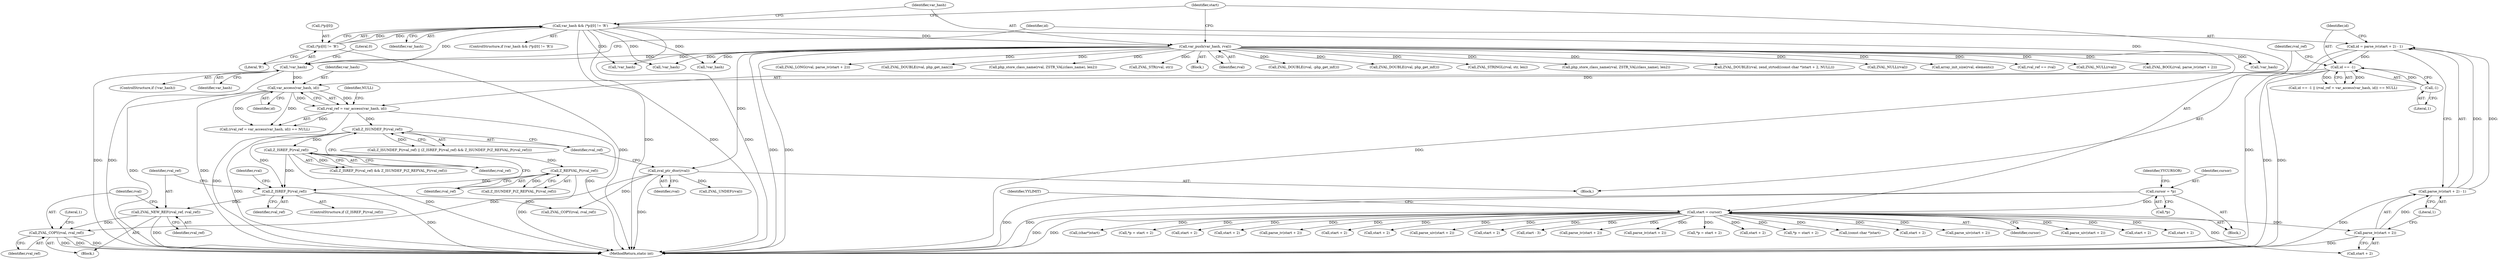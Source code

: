 digraph "0_php-src_1a23ebc1fff59bf480ca92963b36eba5c1b904c4@pointer" {
"1002464" [label="(Call,ZVAL_COPY(rval, rval_ref))"];
"1002435" [label="(Call,zval_ptr_dtor(rval))"];
"1000141" [label="(Call,var_push(var_hash, rval))"];
"1000132" [label="(Call,var_hash && (*p)[0] != 'R')"];
"1000134" [label="(Call,(*p)[0] != 'R')"];
"1002461" [label="(Call,ZVAL_NEW_REF(rval_ref, rval_ref))"];
"1002453" [label="(Call,Z_ISREF_P(rval_ref))"];
"1002442" [label="(Call,Z_ISREF_P(rval_ref))"];
"1002439" [label="(Call,Z_ISUNDEF_P(rval_ref))"];
"1002426" [label="(Call,rval_ref = var_access(var_hash, id))"];
"1002428" [label="(Call,var_access(var_hash, id))"];
"1002407" [label="(Call,!var_hash)"];
"1002421" [label="(Call,id == -1)"];
"1002411" [label="(Call,id = parse_iv(start + 2) - 1)"];
"1002413" [label="(Call,parse_iv(start + 2) - 1)"];
"1002414" [label="(Call,parse_iv(start + 2))"];
"1000144" [label="(Call,start = cursor)"];
"1000120" [label="(Call,cursor = *p)"];
"1002423" [label="(Call,-1)"];
"1002445" [label="(Call,Z_REFVAL_P(rval_ref))"];
"1000146" [label="(Identifier,cursor)"];
"1001168" [label="(Call,parse_uiv(start + 2))"];
"1000145" [label="(Identifier,start)"];
"1002158" [label="(Call,ZVAL_BOOL(rval, parse_iv(start + 2)))"];
"1002265" [label="(Call,!var_hash)"];
"1002430" [label="(Identifier,id)"];
"1002117" [label="(Call,ZVAL_LONG(rval, parse_iv(start + 2)))"];
"1002415" [label="(Call,start + 2)"];
"1002161" [label="(Call,start + 2)"];
"1002453" [label="(Call,Z_ISREF_P(rval_ref))"];
"1002465" [label="(Identifier,rval)"];
"1002460" [label="(Block,)"];
"1000134" [label="(Call,(*p)[0] != 'R')"];
"1001910" [label="(Call,ZVAL_DOUBLE(rval, php_get_nan()))"];
"1000820" [label="(Call,php_store_class_name(rval, ZSTR_VAL(class_name), len2))"];
"1001242" [label="(Call,ZVAL_STR(rval, str))"];
"1002407" [label="(Call,!var_hash)"];
"1000120" [label="(Call,cursor = *p)"];
"1002429" [label="(Identifier,var_hash)"];
"1000133" [label="(Identifier,var_hash)"];
"1000139" [label="(Literal,'R')"];
"1000121" [label="(Identifier,cursor)"];
"1000493" [label="(Call,start + 2)"];
"1002471" [label="(MethodReturn,static int)"];
"1002435" [label="(Call,zval_ptr_dtor(rval))"];
"1001903" [label="(Call,(char*)start)"];
"1001347" [label="(Call,*p = start + 2)"];
"1002461" [label="(Call,ZVAL_NEW_REF(rval_ref, rval_ref))"];
"1002438" [label="(Call,Z_ISUNDEF_P(rval_ref) || (Z_ISREF_P(rval_ref) && Z_ISUNDEF_P(Z_REFVAL_P(rval_ref))))"];
"1002426" [label="(Call,rval_ref = var_access(var_hash, id))"];
"1002462" [label="(Identifier,rval_ref)"];
"1002418" [label="(Literal,1)"];
"1002424" [label="(Literal,1)"];
"1002413" [label="(Call,parse_iv(start + 2) - 1)"];
"1002466" [label="(Identifier,rval_ref)"];
"1001043" [label="(Call,!var_hash)"];
"1002273" [label="(Call,start + 2)"];
"1002441" [label="(Call,Z_ISREF_P(rval_ref) && Z_ISUNDEF_P(Z_REFVAL_P(rval_ref)))"];
"1002427" [label="(Identifier,rval_ref)"];
"1002406" [label="(ControlStructure,if (!var_hash))"];
"1002400" [label="(Block,)"];
"1000153" [label="(Identifier,YYLIMIT)"];
"1001185" [label="(Call,start + 2)"];
"1002436" [label="(Identifier,rval)"];
"1001034" [label="(Call,parse_iv(start + 2))"];
"1002446" [label="(Identifier,rval_ref)"];
"1000926" [label="(Call,!var_hash)"];
"1001334" [label="(Call,start + 2)"];
"1000131" [label="(ControlStructure,if (var_hash && (*p)[0] != 'R'))"];
"1002411" [label="(Call,id = parse_iv(start + 2) - 1)"];
"1000140" [label="(Block,)"];
"1001169" [label="(Call,start + 2)"];
"1002410" [label="(Literal,0)"];
"1002457" [label="(Identifier,rval)"];
"1000492" [label="(Call,parse_uiv(start + 2))"];
"1002454" [label="(Identifier,rval_ref)"];
"1002421" [label="(Call,id == -1)"];
"1000122" [label="(Call,*p)"];
"1000144" [label="(Call,start = cursor)"];
"1000143" [label="(Identifier,rval)"];
"1002440" [label="(Identifier,rval_ref)"];
"1002439" [label="(Call,Z_ISUNDEF_P(rval_ref))"];
"1002463" [label="(Identifier,rval_ref)"];
"1000111" [label="(Block,)"];
"1001940" [label="(Call,ZVAL_DOUBLE(rval, -php_get_inf()))"];
"1002443" [label="(Identifier,rval_ref)"];
"1002442" [label="(Call,Z_ISREF_P(rval_ref))"];
"1000141" [label="(Call,var_push(var_hash, rval))"];
"1002412" [label="(Identifier,id)"];
"1000513" [label="(Call,start + 2)"];
"1002445" [label="(Call,Z_REFVAL_P(rval_ref))"];
"1002048" [label="(Call,start - 3)"];
"1001925" [label="(Call,ZVAL_DOUBLE(rval, php_get_inf()))"];
"1002431" [label="(Identifier,NULL)"];
"1000142" [label="(Identifier,var_hash)"];
"1002452" [label="(ControlStructure,if (Z_ISREF_P(rval_ref)))"];
"1002422" [label="(Identifier,id)"];
"1002160" [label="(Call,parse_iv(start + 2))"];
"1001398" [label="(Call,ZVAL_STRINGL(rval, str, len))"];
"1002464" [label="(Call,ZVAL_COPY(rval, rval_ref))"];
"1000794" [label="(Call,php_store_class_name(rval, ZSTR_VAL(class_name), len2))"];
"1002272" [label="(Call,parse_iv(start + 2))"];
"1000510" [label="(Call,*p = start + 2)"];
"1002414" [label="(Call,parse_iv(start + 2))"];
"1002425" [label="(Call,(rval_ref = var_access(var_hash, id)) == NULL)"];
"1002468" [label="(Literal,1)"];
"1001035" [label="(Call,start + 2)"];
"1001182" [label="(Call,*p = start + 2)"];
"1000126" [label="(Identifier,YYCURSOR)"];
"1001692" [label="(Call,(const char *)start)"];
"1000132" [label="(Call,var_hash && (*p)[0] != 'R')"];
"1002448" [label="(Call,ZVAL_UNDEF(rval))"];
"1000135" [label="(Call,(*p)[0])"];
"1001688" [label="(Call,ZVAL_DOUBLE(rval, zend_strtod((const char *)start + 2, NULL)))"];
"1001946" [label="(Call,ZVAL_NULL(rval))"];
"1002444" [label="(Call,Z_ISUNDEF_P(Z_REFVAL_P(rval_ref)))"];
"1002423" [label="(Call,-1)"];
"1002408" [label="(Identifier,var_hash)"];
"1001058" [label="(Call,array_init_size(rval, elements))"];
"1001350" [label="(Call,start + 2)"];
"1002428" [label="(Call,var_access(var_hash, id))"];
"1002420" [label="(Call,id == -1 || (rval_ref = var_access(var_hash, id)) == NULL)"];
"1000475" [label="(Call,!var_hash)"];
"1001333" [label="(Call,parse_uiv(start + 2))"];
"1002294" [label="(Call,rval_ref == rval)"];
"1002174" [label="(Call,ZVAL_NULL(rval))"];
"1002456" [label="(Call,ZVAL_COPY(rval, rval_ref))"];
"1002464" -> "1002460"  [label="AST: "];
"1002464" -> "1002466"  [label="CFG: "];
"1002465" -> "1002464"  [label="AST: "];
"1002466" -> "1002464"  [label="AST: "];
"1002468" -> "1002464"  [label="CFG: "];
"1002464" -> "1002471"  [label="DDG: "];
"1002464" -> "1002471"  [label="DDG: "];
"1002464" -> "1002471"  [label="DDG: "];
"1002435" -> "1002464"  [label="DDG: "];
"1002461" -> "1002464"  [label="DDG: "];
"1002435" -> "1002400"  [label="AST: "];
"1002435" -> "1002436"  [label="CFG: "];
"1002436" -> "1002435"  [label="AST: "];
"1002440" -> "1002435"  [label="CFG: "];
"1002435" -> "1002471"  [label="DDG: "];
"1000141" -> "1002435"  [label="DDG: "];
"1002435" -> "1002448"  [label="DDG: "];
"1002435" -> "1002456"  [label="DDG: "];
"1000141" -> "1000140"  [label="AST: "];
"1000141" -> "1000143"  [label="CFG: "];
"1000142" -> "1000141"  [label="AST: "];
"1000143" -> "1000141"  [label="AST: "];
"1000145" -> "1000141"  [label="CFG: "];
"1000141" -> "1002471"  [label="DDG: "];
"1000141" -> "1002471"  [label="DDG: "];
"1000141" -> "1002471"  [label="DDG: "];
"1000132" -> "1000141"  [label="DDG: "];
"1000141" -> "1000475"  [label="DDG: "];
"1000141" -> "1000794"  [label="DDG: "];
"1000141" -> "1000820"  [label="DDG: "];
"1000141" -> "1000926"  [label="DDG: "];
"1000141" -> "1001043"  [label="DDG: "];
"1000141" -> "1001058"  [label="DDG: "];
"1000141" -> "1001242"  [label="DDG: "];
"1000141" -> "1001398"  [label="DDG: "];
"1000141" -> "1001688"  [label="DDG: "];
"1000141" -> "1001910"  [label="DDG: "];
"1000141" -> "1001925"  [label="DDG: "];
"1000141" -> "1001940"  [label="DDG: "];
"1000141" -> "1001946"  [label="DDG: "];
"1000141" -> "1002117"  [label="DDG: "];
"1000141" -> "1002158"  [label="DDG: "];
"1000141" -> "1002174"  [label="DDG: "];
"1000141" -> "1002265"  [label="DDG: "];
"1000141" -> "1002294"  [label="DDG: "];
"1000141" -> "1002407"  [label="DDG: "];
"1000132" -> "1000131"  [label="AST: "];
"1000132" -> "1000133"  [label="CFG: "];
"1000132" -> "1000134"  [label="CFG: "];
"1000133" -> "1000132"  [label="AST: "];
"1000134" -> "1000132"  [label="AST: "];
"1000142" -> "1000132"  [label="CFG: "];
"1000145" -> "1000132"  [label="CFG: "];
"1000132" -> "1002471"  [label="DDG: "];
"1000132" -> "1002471"  [label="DDG: "];
"1000132" -> "1002471"  [label="DDG: "];
"1000134" -> "1000132"  [label="DDG: "];
"1000134" -> "1000132"  [label="DDG: "];
"1000132" -> "1000475"  [label="DDG: "];
"1000132" -> "1000926"  [label="DDG: "];
"1000132" -> "1001043"  [label="DDG: "];
"1000132" -> "1002265"  [label="DDG: "];
"1000132" -> "1002407"  [label="DDG: "];
"1000134" -> "1000139"  [label="CFG: "];
"1000135" -> "1000134"  [label="AST: "];
"1000139" -> "1000134"  [label="AST: "];
"1000134" -> "1002471"  [label="DDG: "];
"1002461" -> "1002460"  [label="AST: "];
"1002461" -> "1002463"  [label="CFG: "];
"1002462" -> "1002461"  [label="AST: "];
"1002463" -> "1002461"  [label="AST: "];
"1002465" -> "1002461"  [label="CFG: "];
"1002461" -> "1002471"  [label="DDG: "];
"1002453" -> "1002461"  [label="DDG: "];
"1002453" -> "1002452"  [label="AST: "];
"1002453" -> "1002454"  [label="CFG: "];
"1002454" -> "1002453"  [label="AST: "];
"1002457" -> "1002453"  [label="CFG: "];
"1002462" -> "1002453"  [label="CFG: "];
"1002453" -> "1002471"  [label="DDG: "];
"1002442" -> "1002453"  [label="DDG: "];
"1002445" -> "1002453"  [label="DDG: "];
"1002439" -> "1002453"  [label="DDG: "];
"1002453" -> "1002456"  [label="DDG: "];
"1002442" -> "1002441"  [label="AST: "];
"1002442" -> "1002443"  [label="CFG: "];
"1002443" -> "1002442"  [label="AST: "];
"1002446" -> "1002442"  [label="CFG: "];
"1002441" -> "1002442"  [label="CFG: "];
"1002442" -> "1002471"  [label="DDG: "];
"1002442" -> "1002441"  [label="DDG: "];
"1002439" -> "1002442"  [label="DDG: "];
"1002442" -> "1002445"  [label="DDG: "];
"1002439" -> "1002438"  [label="AST: "];
"1002439" -> "1002440"  [label="CFG: "];
"1002440" -> "1002439"  [label="AST: "];
"1002443" -> "1002439"  [label="CFG: "];
"1002438" -> "1002439"  [label="CFG: "];
"1002439" -> "1002471"  [label="DDG: "];
"1002439" -> "1002438"  [label="DDG: "];
"1002426" -> "1002439"  [label="DDG: "];
"1002426" -> "1002425"  [label="AST: "];
"1002426" -> "1002428"  [label="CFG: "];
"1002427" -> "1002426"  [label="AST: "];
"1002428" -> "1002426"  [label="AST: "];
"1002431" -> "1002426"  [label="CFG: "];
"1002426" -> "1002471"  [label="DDG: "];
"1002426" -> "1002471"  [label="DDG: "];
"1002426" -> "1002425"  [label="DDG: "];
"1002428" -> "1002426"  [label="DDG: "];
"1002428" -> "1002426"  [label="DDG: "];
"1002428" -> "1002430"  [label="CFG: "];
"1002429" -> "1002428"  [label="AST: "];
"1002430" -> "1002428"  [label="AST: "];
"1002428" -> "1002471"  [label="DDG: "];
"1002428" -> "1002471"  [label="DDG: "];
"1002428" -> "1002425"  [label="DDG: "];
"1002428" -> "1002425"  [label="DDG: "];
"1002407" -> "1002428"  [label="DDG: "];
"1002421" -> "1002428"  [label="DDG: "];
"1002407" -> "1002406"  [label="AST: "];
"1002407" -> "1002408"  [label="CFG: "];
"1002408" -> "1002407"  [label="AST: "];
"1002410" -> "1002407"  [label="CFG: "];
"1002412" -> "1002407"  [label="CFG: "];
"1002407" -> "1002471"  [label="DDG: "];
"1002407" -> "1002471"  [label="DDG: "];
"1002421" -> "1002420"  [label="AST: "];
"1002421" -> "1002423"  [label="CFG: "];
"1002422" -> "1002421"  [label="AST: "];
"1002423" -> "1002421"  [label="AST: "];
"1002427" -> "1002421"  [label="CFG: "];
"1002420" -> "1002421"  [label="CFG: "];
"1002421" -> "1002471"  [label="DDG: "];
"1002421" -> "1002471"  [label="DDG: "];
"1002421" -> "1002420"  [label="DDG: "];
"1002421" -> "1002420"  [label="DDG: "];
"1002411" -> "1002421"  [label="DDG: "];
"1002423" -> "1002421"  [label="DDG: "];
"1002411" -> "1002400"  [label="AST: "];
"1002411" -> "1002413"  [label="CFG: "];
"1002412" -> "1002411"  [label="AST: "];
"1002413" -> "1002411"  [label="AST: "];
"1002422" -> "1002411"  [label="CFG: "];
"1002411" -> "1002471"  [label="DDG: "];
"1002413" -> "1002411"  [label="DDG: "];
"1002413" -> "1002411"  [label="DDG: "];
"1002413" -> "1002418"  [label="CFG: "];
"1002414" -> "1002413"  [label="AST: "];
"1002418" -> "1002413"  [label="AST: "];
"1002413" -> "1002471"  [label="DDG: "];
"1002414" -> "1002413"  [label="DDG: "];
"1002414" -> "1002415"  [label="CFG: "];
"1002415" -> "1002414"  [label="AST: "];
"1002418" -> "1002414"  [label="CFG: "];
"1002414" -> "1002471"  [label="DDG: "];
"1000144" -> "1002414"  [label="DDG: "];
"1000144" -> "1000111"  [label="AST: "];
"1000144" -> "1000146"  [label="CFG: "];
"1000145" -> "1000144"  [label="AST: "];
"1000146" -> "1000144"  [label="AST: "];
"1000153" -> "1000144"  [label="CFG: "];
"1000144" -> "1002471"  [label="DDG: "];
"1000144" -> "1002471"  [label="DDG: "];
"1000120" -> "1000144"  [label="DDG: "];
"1000144" -> "1000492"  [label="DDG: "];
"1000144" -> "1000493"  [label="DDG: "];
"1000144" -> "1000510"  [label="DDG: "];
"1000144" -> "1000513"  [label="DDG: "];
"1000144" -> "1001034"  [label="DDG: "];
"1000144" -> "1001035"  [label="DDG: "];
"1000144" -> "1001168"  [label="DDG: "];
"1000144" -> "1001169"  [label="DDG: "];
"1000144" -> "1001182"  [label="DDG: "];
"1000144" -> "1001185"  [label="DDG: "];
"1000144" -> "1001333"  [label="DDG: "];
"1000144" -> "1001334"  [label="DDG: "];
"1000144" -> "1001347"  [label="DDG: "];
"1000144" -> "1001350"  [label="DDG: "];
"1000144" -> "1001692"  [label="DDG: "];
"1000144" -> "1001903"  [label="DDG: "];
"1000144" -> "1002048"  [label="DDG: "];
"1000144" -> "1002160"  [label="DDG: "];
"1000144" -> "1002161"  [label="DDG: "];
"1000144" -> "1002272"  [label="DDG: "];
"1000144" -> "1002273"  [label="DDG: "];
"1000144" -> "1002415"  [label="DDG: "];
"1000120" -> "1000111"  [label="AST: "];
"1000120" -> "1000122"  [label="CFG: "];
"1000121" -> "1000120"  [label="AST: "];
"1000122" -> "1000120"  [label="AST: "];
"1000126" -> "1000120"  [label="CFG: "];
"1000120" -> "1002471"  [label="DDG: "];
"1000120" -> "1002471"  [label="DDG: "];
"1002423" -> "1002424"  [label="CFG: "];
"1002424" -> "1002423"  [label="AST: "];
"1002445" -> "1002444"  [label="AST: "];
"1002445" -> "1002446"  [label="CFG: "];
"1002446" -> "1002445"  [label="AST: "];
"1002444" -> "1002445"  [label="CFG: "];
"1002445" -> "1002471"  [label="DDG: "];
"1002445" -> "1002444"  [label="DDG: "];
}
